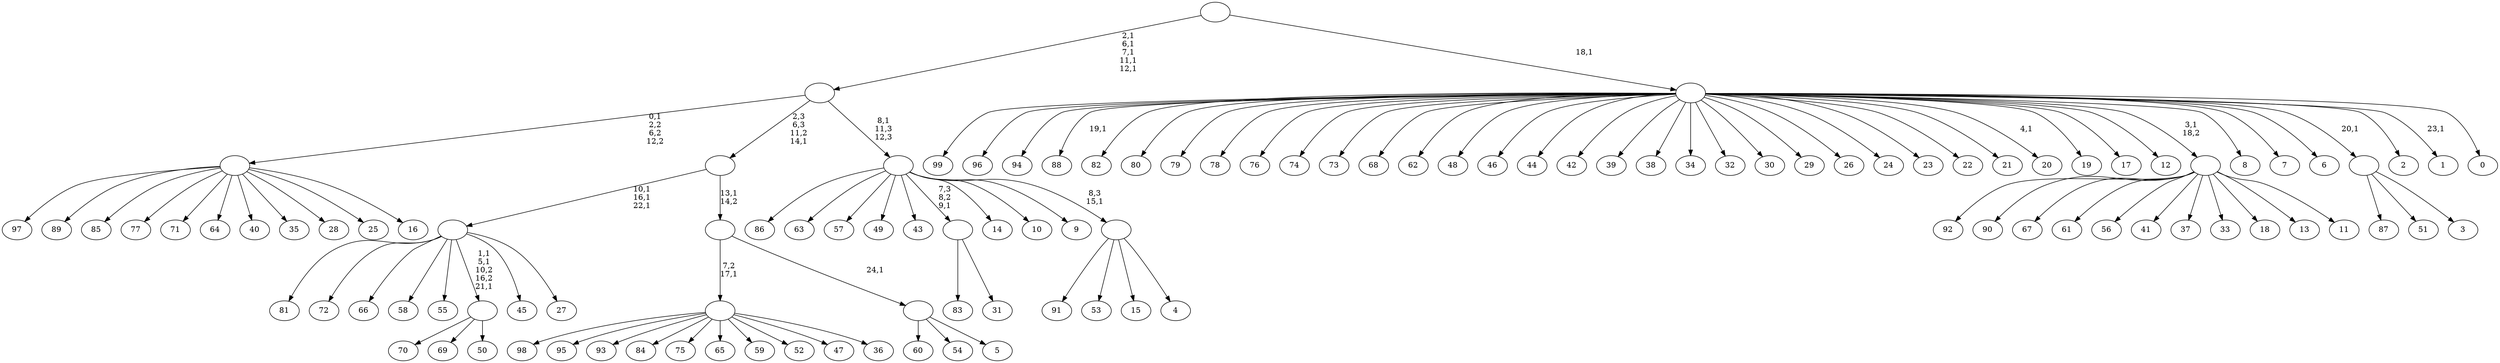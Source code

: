 digraph T {
	125 [label="99"]
	124 [label="98"]
	123 [label="97"]
	122 [label="96"]
	121 [label="95"]
	120 [label="94"]
	119 [label="93"]
	118 [label="92"]
	117 [label="91"]
	116 [label="90"]
	115 [label="89"]
	114 [label="88"]
	112 [label="87"]
	111 [label="86"]
	110 [label="85"]
	109 [label="84"]
	108 [label="83"]
	107 [label="82"]
	106 [label="81"]
	105 [label="80"]
	104 [label="79"]
	103 [label="78"]
	102 [label="77"]
	101 [label="76"]
	100 [label="75"]
	99 [label="74"]
	98 [label="73"]
	97 [label="72"]
	96 [label="71"]
	95 [label="70"]
	94 [label="69"]
	93 [label="68"]
	92 [label="67"]
	91 [label="66"]
	90 [label="65"]
	89 [label="64"]
	88 [label="63"]
	87 [label="62"]
	86 [label="61"]
	85 [label="60"]
	84 [label="59"]
	83 [label="58"]
	82 [label="57"]
	81 [label="56"]
	80 [label="55"]
	79 [label="54"]
	78 [label="53"]
	77 [label="52"]
	76 [label="51"]
	75 [label="50"]
	74 [label=""]
	71 [label="49"]
	70 [label="48"]
	69 [label="47"]
	68 [label="46"]
	67 [label="45"]
	66 [label="44"]
	65 [label="43"]
	64 [label="42"]
	63 [label="41"]
	62 [label="40"]
	61 [label="39"]
	60 [label="38"]
	59 [label="37"]
	58 [label="36"]
	57 [label=""]
	56 [label="35"]
	55 [label="34"]
	54 [label="33"]
	53 [label="32"]
	52 [label="31"]
	51 [label=""]
	50 [label="30"]
	49 [label="29"]
	48 [label="28"]
	47 [label="27"]
	46 [label=""]
	43 [label="26"]
	42 [label="25"]
	41 [label="24"]
	40 [label="23"]
	39 [label="22"]
	38 [label="21"]
	37 [label="20"]
	35 [label="19"]
	34 [label="18"]
	33 [label="17"]
	32 [label="16"]
	31 [label=""]
	30 [label="15"]
	29 [label="14"]
	28 [label="13"]
	27 [label="12"]
	26 [label="11"]
	25 [label=""]
	24 [label="10"]
	23 [label="9"]
	22 [label="8"]
	21 [label="7"]
	20 [label="6"]
	19 [label="5"]
	18 [label=""]
	17 [label=""]
	16 [label=""]
	15 [label="4"]
	14 [label=""]
	13 [label=""]
	12 [label=""]
	7 [label="3"]
	6 [label=""]
	5 [label="2"]
	4 [label="1"]
	2 [label="0"]
	1 [label=""]
	0 [label=""]
	74 -> 95 [label=""]
	74 -> 94 [label=""]
	74 -> 75 [label=""]
	57 -> 124 [label=""]
	57 -> 121 [label=""]
	57 -> 119 [label=""]
	57 -> 109 [label=""]
	57 -> 100 [label=""]
	57 -> 90 [label=""]
	57 -> 84 [label=""]
	57 -> 77 [label=""]
	57 -> 69 [label=""]
	57 -> 58 [label=""]
	51 -> 108 [label=""]
	51 -> 52 [label=""]
	46 -> 74 [label="1,1\n5,1\n10,2\n16,2\n21,1"]
	46 -> 106 [label=""]
	46 -> 97 [label=""]
	46 -> 91 [label=""]
	46 -> 83 [label=""]
	46 -> 80 [label=""]
	46 -> 67 [label=""]
	46 -> 47 [label=""]
	31 -> 123 [label=""]
	31 -> 115 [label=""]
	31 -> 110 [label=""]
	31 -> 102 [label=""]
	31 -> 96 [label=""]
	31 -> 89 [label=""]
	31 -> 62 [label=""]
	31 -> 56 [label=""]
	31 -> 48 [label=""]
	31 -> 42 [label=""]
	31 -> 32 [label=""]
	25 -> 118 [label=""]
	25 -> 116 [label=""]
	25 -> 92 [label=""]
	25 -> 86 [label=""]
	25 -> 81 [label=""]
	25 -> 63 [label=""]
	25 -> 59 [label=""]
	25 -> 54 [label=""]
	25 -> 34 [label=""]
	25 -> 28 [label=""]
	25 -> 26 [label=""]
	18 -> 85 [label=""]
	18 -> 79 [label=""]
	18 -> 19 [label=""]
	17 -> 57 [label="7,2\n17,1"]
	17 -> 18 [label="24,1"]
	16 -> 46 [label="10,1\n16,1\n22,1"]
	16 -> 17 [label="13,1\n14,2"]
	14 -> 117 [label=""]
	14 -> 78 [label=""]
	14 -> 30 [label=""]
	14 -> 15 [label=""]
	13 -> 111 [label=""]
	13 -> 88 [label=""]
	13 -> 82 [label=""]
	13 -> 71 [label=""]
	13 -> 65 [label=""]
	13 -> 51 [label="7,3\n8,2\n9,1"]
	13 -> 29 [label=""]
	13 -> 24 [label=""]
	13 -> 23 [label=""]
	13 -> 14 [label="8,3\n15,1"]
	12 -> 31 [label="0,1\n2,2\n6,2\n12,2"]
	12 -> 16 [label="2,3\n6,3\n11,2\n14,1"]
	12 -> 13 [label="8,1\n11,3\n12,3"]
	6 -> 112 [label=""]
	6 -> 76 [label=""]
	6 -> 7 [label=""]
	1 -> 4 [label="23,1"]
	1 -> 37 [label="4,1"]
	1 -> 114 [label="19,1"]
	1 -> 125 [label=""]
	1 -> 122 [label=""]
	1 -> 120 [label=""]
	1 -> 107 [label=""]
	1 -> 105 [label=""]
	1 -> 104 [label=""]
	1 -> 103 [label=""]
	1 -> 101 [label=""]
	1 -> 99 [label=""]
	1 -> 98 [label=""]
	1 -> 93 [label=""]
	1 -> 87 [label=""]
	1 -> 70 [label=""]
	1 -> 68 [label=""]
	1 -> 66 [label=""]
	1 -> 64 [label=""]
	1 -> 61 [label=""]
	1 -> 60 [label=""]
	1 -> 55 [label=""]
	1 -> 53 [label=""]
	1 -> 50 [label=""]
	1 -> 49 [label=""]
	1 -> 43 [label=""]
	1 -> 41 [label=""]
	1 -> 40 [label=""]
	1 -> 39 [label=""]
	1 -> 38 [label=""]
	1 -> 35 [label=""]
	1 -> 33 [label=""]
	1 -> 27 [label=""]
	1 -> 25 [label="3,1\n18,2"]
	1 -> 22 [label=""]
	1 -> 21 [label=""]
	1 -> 20 [label=""]
	1 -> 6 [label="20,1"]
	1 -> 5 [label=""]
	1 -> 2 [label=""]
	0 -> 12 [label="2,1\n6,1\n7,1\n11,1\n12,1"]
	0 -> 1 [label="18,1"]
}

